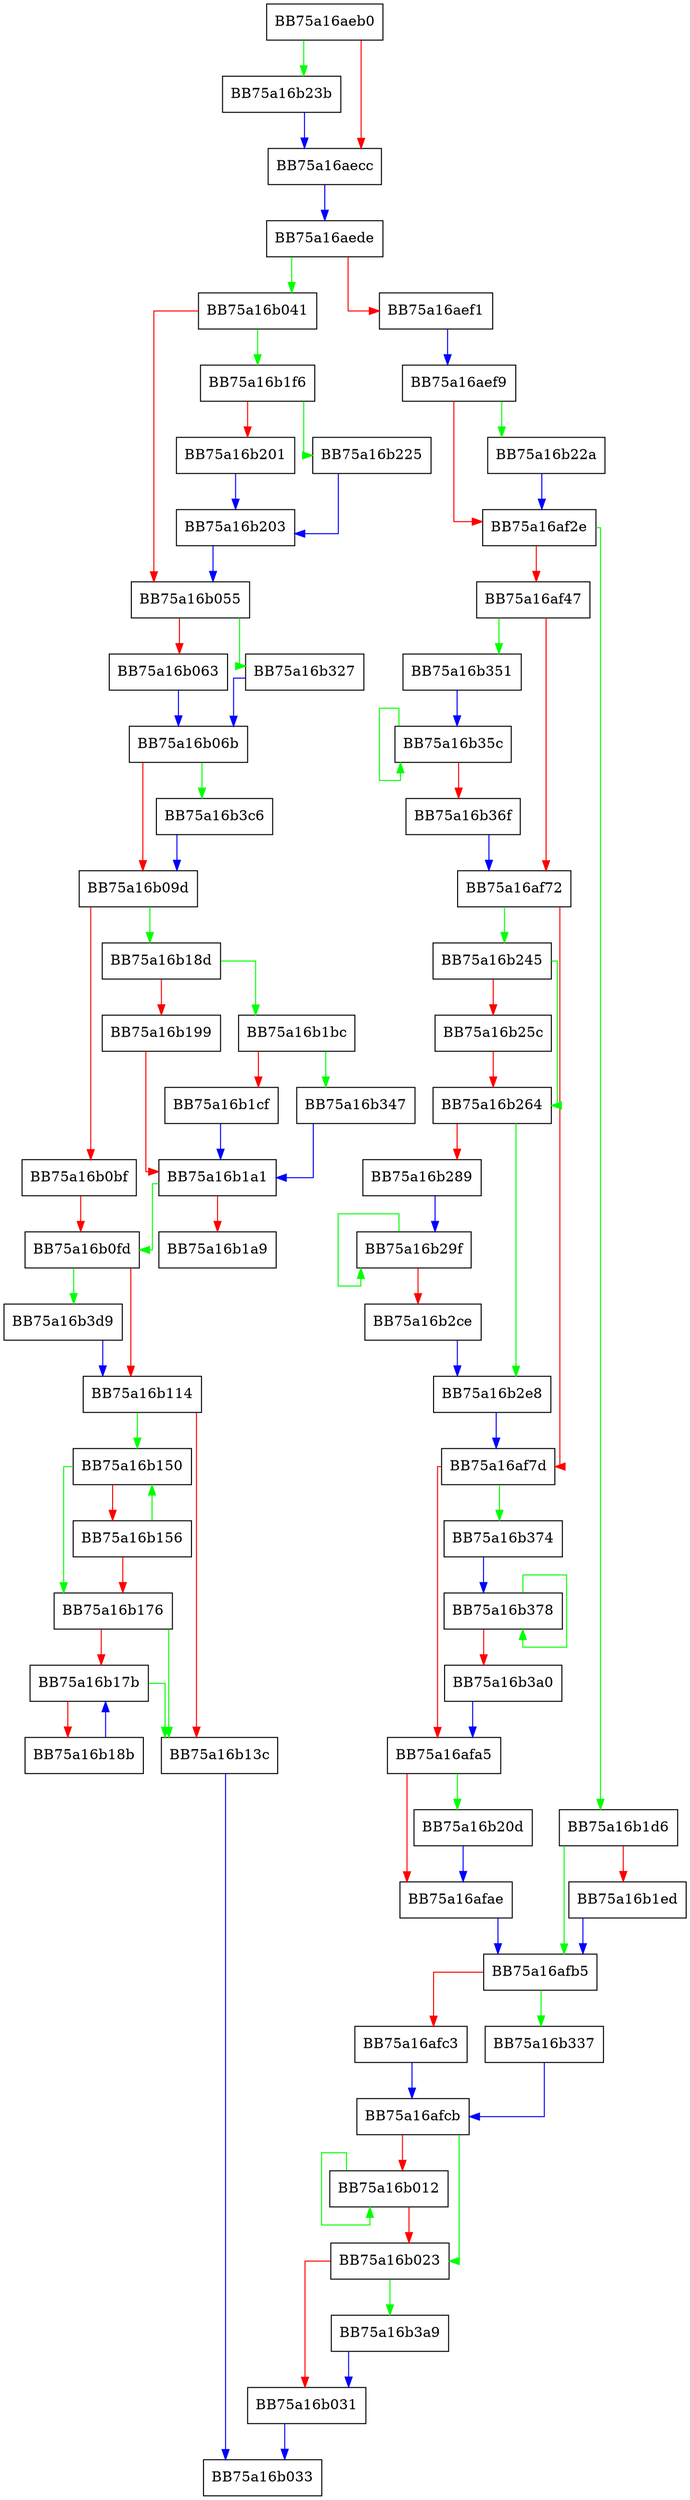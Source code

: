 digraph luaD_precall {
  node [shape="box"];
  graph [splines=ortho];
  BB75a16aeb0 -> BB75a16b23b [color="green"];
  BB75a16aeb0 -> BB75a16aecc [color="red"];
  BB75a16aecc -> BB75a16aede [color="blue"];
  BB75a16aede -> BB75a16b041 [color="green"];
  BB75a16aede -> BB75a16aef1 [color="red"];
  BB75a16aef1 -> BB75a16aef9 [color="blue"];
  BB75a16aef9 -> BB75a16b22a [color="green"];
  BB75a16aef9 -> BB75a16af2e [color="red"];
  BB75a16af2e -> BB75a16b1d6 [color="green"];
  BB75a16af2e -> BB75a16af47 [color="red"];
  BB75a16af47 -> BB75a16b351 [color="green"];
  BB75a16af47 -> BB75a16af72 [color="red"];
  BB75a16af72 -> BB75a16b245 [color="green"];
  BB75a16af72 -> BB75a16af7d [color="red"];
  BB75a16af7d -> BB75a16b374 [color="green"];
  BB75a16af7d -> BB75a16afa5 [color="red"];
  BB75a16afa5 -> BB75a16b20d [color="green"];
  BB75a16afa5 -> BB75a16afae [color="red"];
  BB75a16afae -> BB75a16afb5 [color="blue"];
  BB75a16afb5 -> BB75a16b337 [color="green"];
  BB75a16afb5 -> BB75a16afc3 [color="red"];
  BB75a16afc3 -> BB75a16afcb [color="blue"];
  BB75a16afcb -> BB75a16b023 [color="green"];
  BB75a16afcb -> BB75a16b012 [color="red"];
  BB75a16b012 -> BB75a16b012 [color="green"];
  BB75a16b012 -> BB75a16b023 [color="red"];
  BB75a16b023 -> BB75a16b3a9 [color="green"];
  BB75a16b023 -> BB75a16b031 [color="red"];
  BB75a16b031 -> BB75a16b033 [color="blue"];
  BB75a16b041 -> BB75a16b1f6 [color="green"];
  BB75a16b041 -> BB75a16b055 [color="red"];
  BB75a16b055 -> BB75a16b327 [color="green"];
  BB75a16b055 -> BB75a16b063 [color="red"];
  BB75a16b063 -> BB75a16b06b [color="blue"];
  BB75a16b06b -> BB75a16b3c6 [color="green"];
  BB75a16b06b -> BB75a16b09d [color="red"];
  BB75a16b09d -> BB75a16b18d [color="green"];
  BB75a16b09d -> BB75a16b0bf [color="red"];
  BB75a16b0bf -> BB75a16b0fd [color="red"];
  BB75a16b0fd -> BB75a16b3d9 [color="green"];
  BB75a16b0fd -> BB75a16b114 [color="red"];
  BB75a16b114 -> BB75a16b150 [color="green"];
  BB75a16b114 -> BB75a16b13c [color="red"];
  BB75a16b13c -> BB75a16b033 [color="blue"];
  BB75a16b150 -> BB75a16b176 [color="green"];
  BB75a16b150 -> BB75a16b156 [color="red"];
  BB75a16b156 -> BB75a16b150 [color="green"];
  BB75a16b156 -> BB75a16b176 [color="red"];
  BB75a16b176 -> BB75a16b13c [color="green"];
  BB75a16b176 -> BB75a16b17b [color="red"];
  BB75a16b17b -> BB75a16b13c [color="green"];
  BB75a16b17b -> BB75a16b18b [color="red"];
  BB75a16b18b -> BB75a16b17b [color="blue"];
  BB75a16b18d -> BB75a16b1bc [color="green"];
  BB75a16b18d -> BB75a16b199 [color="red"];
  BB75a16b199 -> BB75a16b1a1 [color="red"];
  BB75a16b1a1 -> BB75a16b0fd [color="green"];
  BB75a16b1a1 -> BB75a16b1a9 [color="red"];
  BB75a16b1bc -> BB75a16b347 [color="green"];
  BB75a16b1bc -> BB75a16b1cf [color="red"];
  BB75a16b1cf -> BB75a16b1a1 [color="blue"];
  BB75a16b1d6 -> BB75a16afb5 [color="green"];
  BB75a16b1d6 -> BB75a16b1ed [color="red"];
  BB75a16b1ed -> BB75a16afb5 [color="blue"];
  BB75a16b1f6 -> BB75a16b225 [color="green"];
  BB75a16b1f6 -> BB75a16b201 [color="red"];
  BB75a16b201 -> BB75a16b203 [color="blue"];
  BB75a16b203 -> BB75a16b055 [color="blue"];
  BB75a16b20d -> BB75a16afae [color="blue"];
  BB75a16b225 -> BB75a16b203 [color="blue"];
  BB75a16b22a -> BB75a16af2e [color="blue"];
  BB75a16b23b -> BB75a16aecc [color="blue"];
  BB75a16b245 -> BB75a16b264 [color="green"];
  BB75a16b245 -> BB75a16b25c [color="red"];
  BB75a16b25c -> BB75a16b264 [color="red"];
  BB75a16b264 -> BB75a16b2e8 [color="green"];
  BB75a16b264 -> BB75a16b289 [color="red"];
  BB75a16b289 -> BB75a16b29f [color="blue"];
  BB75a16b29f -> BB75a16b29f [color="green"];
  BB75a16b29f -> BB75a16b2ce [color="red"];
  BB75a16b2ce -> BB75a16b2e8 [color="blue"];
  BB75a16b2e8 -> BB75a16af7d [color="blue"];
  BB75a16b327 -> BB75a16b06b [color="blue"];
  BB75a16b337 -> BB75a16afcb [color="blue"];
  BB75a16b347 -> BB75a16b1a1 [color="blue"];
  BB75a16b351 -> BB75a16b35c [color="blue"];
  BB75a16b35c -> BB75a16b35c [color="green"];
  BB75a16b35c -> BB75a16b36f [color="red"];
  BB75a16b36f -> BB75a16af72 [color="blue"];
  BB75a16b374 -> BB75a16b378 [color="blue"];
  BB75a16b378 -> BB75a16b378 [color="green"];
  BB75a16b378 -> BB75a16b3a0 [color="red"];
  BB75a16b3a0 -> BB75a16afa5 [color="blue"];
  BB75a16b3a9 -> BB75a16b031 [color="blue"];
  BB75a16b3c6 -> BB75a16b09d [color="blue"];
  BB75a16b3d9 -> BB75a16b114 [color="blue"];
}